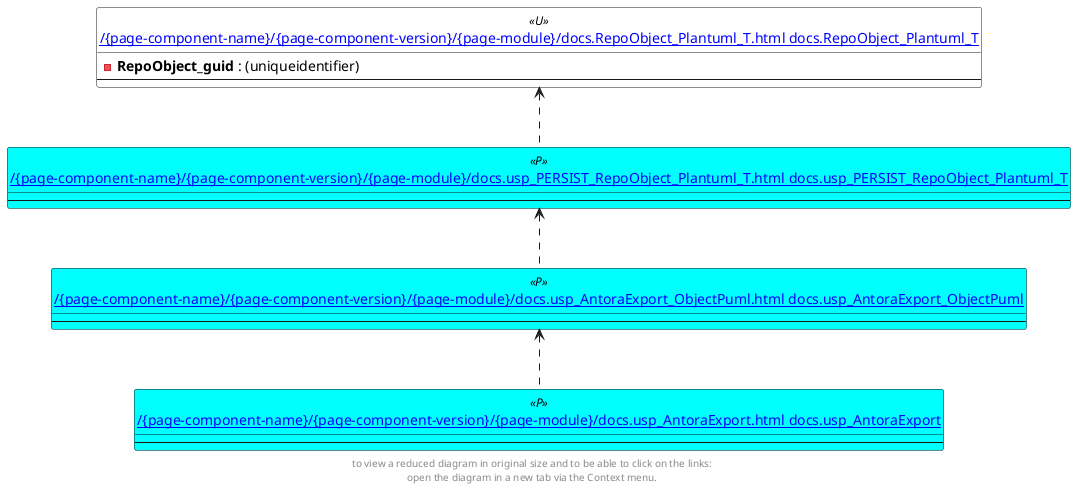 @startuml
'Left to right direction
top to bottom direction
hide circle
'avoide "." issues:
set namespaceSeparator none


skinparam class {
  BackgroundColor White
  BackgroundColor<<FN>> Yellow
  BackgroundColor<<FS>> Yellow
  BackgroundColor<<FT>> LightGray
  BackgroundColor<<IF>> Yellow
  BackgroundColor<<IS>> Yellow
  BackgroundColor<<P>> Aqua
  BackgroundColor<<PC>> Aqua
  BackgroundColor<<SN>> Yellow
  BackgroundColor<<SO>> SlateBlue
  BackgroundColor<<TF>> LightGray
  BackgroundColor<<TR>> Tomato
  BackgroundColor<<U>> White
  BackgroundColor<<V>> WhiteSmoke
  BackgroundColor<<X>> Aqua
}


entity "[[{site-url}/{page-component-name}/{page-component-version}/{page-module}/docs.RepoObject_Plantuml_T.html docs.RepoObject_Plantuml_T]]" as docs.RepoObject_Plantuml_T << U >> {
  - **RepoObject_guid** : (uniqueidentifier)
  --
}

entity "[[{site-url}/{page-component-name}/{page-component-version}/{page-module}/docs.usp_AntoraExport.html docs.usp_AntoraExport]]" as docs.usp_AntoraExport << P >> {
  --
}

entity "[[{site-url}/{page-component-name}/{page-component-version}/{page-module}/docs.usp_AntoraExport_ObjectPuml.html docs.usp_AntoraExport_ObjectPuml]]" as docs.usp_AntoraExport_ObjectPuml << P >> {
  --
}

entity "[[{site-url}/{page-component-name}/{page-component-version}/{page-module}/docs.usp_PERSIST_RepoObject_Plantuml_T.html docs.usp_PERSIST_RepoObject_Plantuml_T]]" as docs.usp_PERSIST_RepoObject_Plantuml_T << P >> {
  --
}

docs.RepoObject_Plantuml_T <.. docs.usp_PERSIST_RepoObject_Plantuml_T
docs.usp_AntoraExport_ObjectPuml <.. docs.usp_AntoraExport
docs.usp_PERSIST_RepoObject_Plantuml_T <.. docs.usp_AntoraExport_ObjectPuml
footer
to view a reduced diagram in original size and to be able to click on the links:
open the diagram in a new tab via the Context menu.
end footer

@enduml

